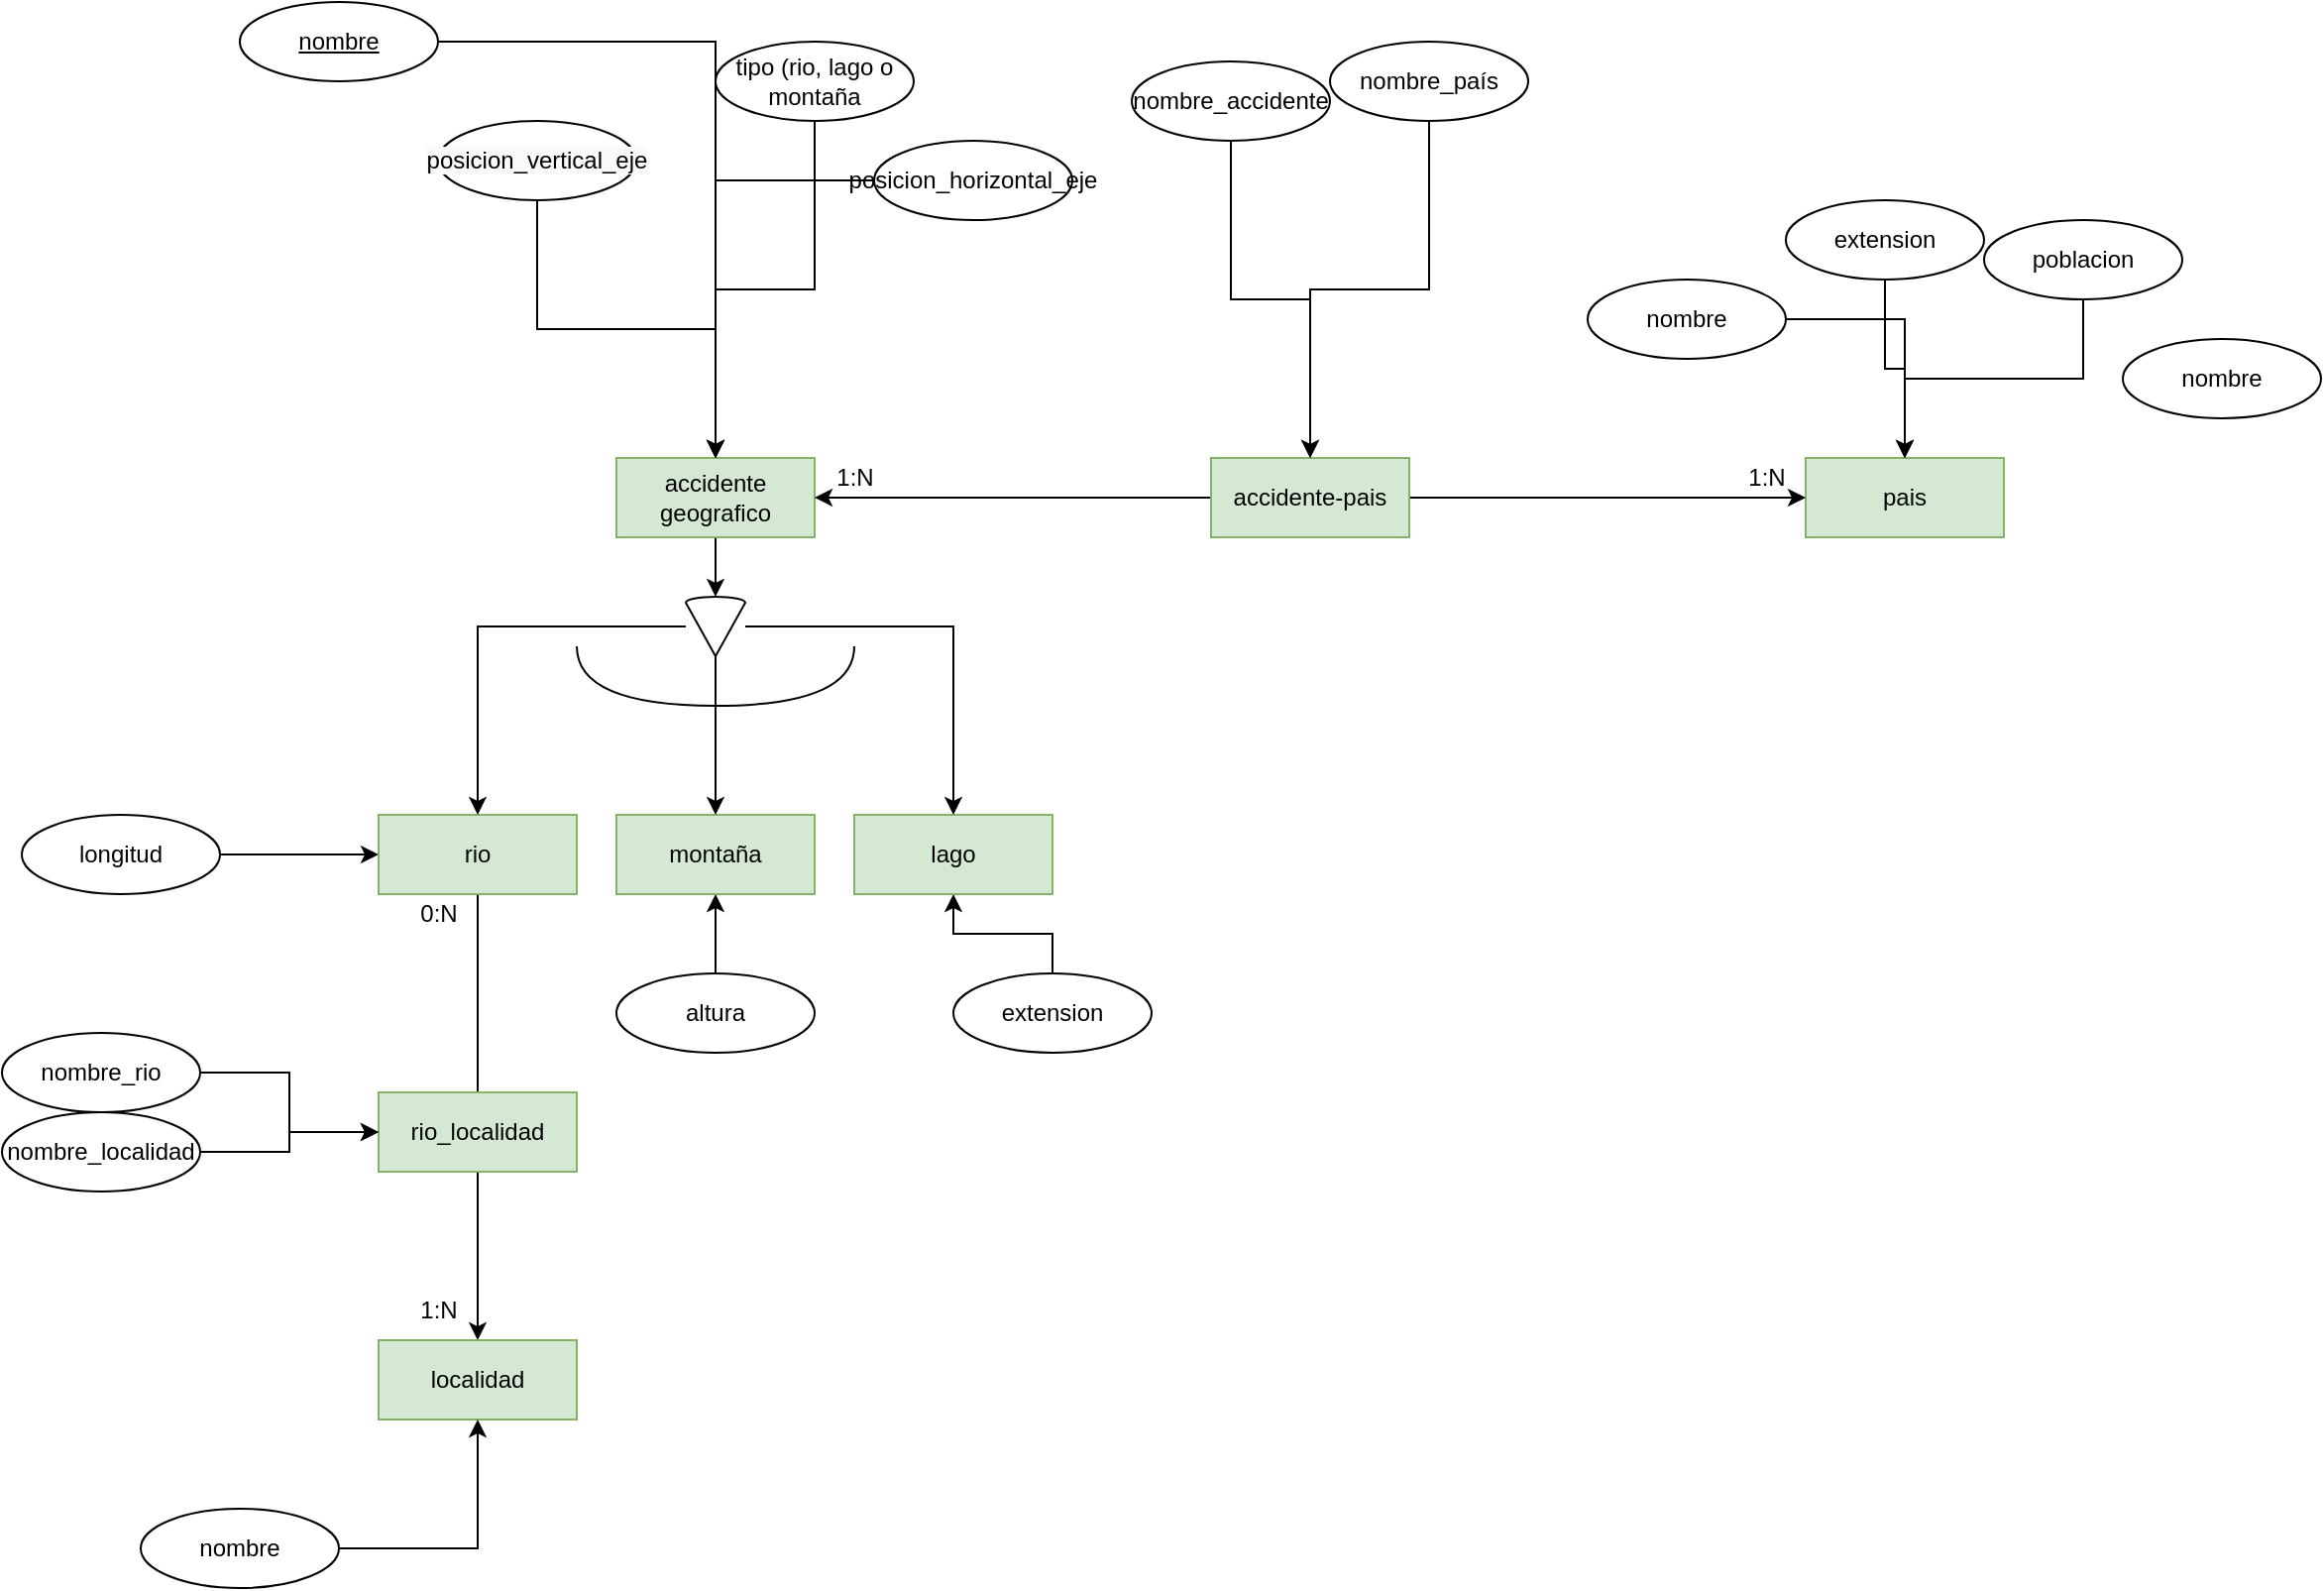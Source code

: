 <mxfile version="15.4.0" type="device"><diagram id="zwgzFQZMYBoOd3k8yS4c" name="Página-1"><mxGraphModel dx="2310" dy="2036" grid="1" gridSize="10" guides="1" tooltips="1" connect="1" arrows="1" fold="1" page="1" pageScale="1" pageWidth="827" pageHeight="1169" math="0" shadow="0"><root><mxCell id="0"/><mxCell id="1" parent="0"/><mxCell id="0MYa2KmcshMYaw2Rm3ZK-24" style="edgeStyle=orthogonalEdgeStyle;rounded=0;orthogonalLoop=1;jettySize=auto;html=1;" edge="1" parent="1" source="0MYa2KmcshMYaw2Rm3ZK-1" target="0MYa2KmcshMYaw2Rm3ZK-22"><mxGeometry relative="1" as="geometry"/></mxCell><mxCell id="0MYa2KmcshMYaw2Rm3ZK-1" value="accidente geografico" style="whiteSpace=wrap;html=1;align=center;fillColor=#d5e8d4;strokeColor=#82b366;" vertex="1" parent="1"><mxGeometry x="-250" y="120" width="100" height="40" as="geometry"/></mxCell><mxCell id="0MYa2KmcshMYaw2Rm3ZK-3" style="edgeStyle=orthogonalEdgeStyle;rounded=0;orthogonalLoop=1;jettySize=auto;html=1;" edge="1" parent="1" source="0MYa2KmcshMYaw2Rm3ZK-2" target="0MYa2KmcshMYaw2Rm3ZK-1"><mxGeometry relative="1" as="geometry"/></mxCell><mxCell id="0MYa2KmcshMYaw2Rm3ZK-2" value="tipo (rio, lago o montaña" style="ellipse;whiteSpace=wrap;html=1;align=center;" vertex="1" parent="1"><mxGeometry x="-200" y="-90" width="100" height="40" as="geometry"/></mxCell><mxCell id="0MYa2KmcshMYaw2Rm3ZK-6" style="edgeStyle=orthogonalEdgeStyle;rounded=0;orthogonalLoop=1;jettySize=auto;html=1;" edge="1" parent="1" source="0MYa2KmcshMYaw2Rm3ZK-4" target="0MYa2KmcshMYaw2Rm3ZK-1"><mxGeometry relative="1" as="geometry"/></mxCell><mxCell id="0MYa2KmcshMYaw2Rm3ZK-4" value="posicion_horizontal_eje" style="ellipse;whiteSpace=wrap;html=1;align=center;" vertex="1" parent="1"><mxGeometry x="-120" y="-40" width="100" height="40" as="geometry"/></mxCell><mxCell id="0MYa2KmcshMYaw2Rm3ZK-8" style="edgeStyle=orthogonalEdgeStyle;rounded=0;orthogonalLoop=1;jettySize=auto;html=1;" edge="1" parent="1" source="0MYa2KmcshMYaw2Rm3ZK-5" target="0MYa2KmcshMYaw2Rm3ZK-1"><mxGeometry relative="1" as="geometry"/></mxCell><mxCell id="0MYa2KmcshMYaw2Rm3ZK-5" value="&lt;span style=&quot;color: rgb(0 , 0 , 0) ; font-family: &amp;#34;helvetica&amp;#34; ; font-size: 12px ; font-style: normal ; font-weight: 400 ; letter-spacing: normal ; text-align: center ; text-indent: 0px ; text-transform: none ; word-spacing: 0px ; background-color: rgb(248 , 249 , 250) ; display: inline ; float: none&quot;&gt;posicion_vertical_eje&lt;/span&gt;" style="ellipse;whiteSpace=wrap;html=1;align=center;" vertex="1" parent="1"><mxGeometry x="-340" y="-50" width="100" height="40" as="geometry"/></mxCell><mxCell id="0MYa2KmcshMYaw2Rm3ZK-10" style="edgeStyle=orthogonalEdgeStyle;rounded=0;orthogonalLoop=1;jettySize=auto;html=1;" edge="1" parent="1" source="0MYa2KmcshMYaw2Rm3ZK-9" target="0MYa2KmcshMYaw2Rm3ZK-1"><mxGeometry relative="1" as="geometry"/></mxCell><mxCell id="0MYa2KmcshMYaw2Rm3ZK-9" value="&lt;u&gt;nombre&lt;/u&gt;" style="ellipse;whiteSpace=wrap;html=1;align=center;" vertex="1" parent="1"><mxGeometry x="-440" y="-110" width="100" height="40" as="geometry"/></mxCell><mxCell id="0MYa2KmcshMYaw2Rm3ZK-28" style="edgeStyle=orthogonalEdgeStyle;rounded=0;orthogonalLoop=1;jettySize=auto;html=1;" edge="1" parent="1" source="0MYa2KmcshMYaw2Rm3ZK-11" target="0MYa2KmcshMYaw2Rm3ZK-18"><mxGeometry relative="1" as="geometry"/></mxCell><mxCell id="0MYa2KmcshMYaw2Rm3ZK-11" value="longitud" style="ellipse;whiteSpace=wrap;html=1;align=center;" vertex="1" parent="1"><mxGeometry x="-550" y="300" width="100" height="40" as="geometry"/></mxCell><mxCell id="0MYa2KmcshMYaw2Rm3ZK-29" style="edgeStyle=orthogonalEdgeStyle;rounded=0;orthogonalLoop=1;jettySize=auto;html=1;" edge="1" parent="1" source="0MYa2KmcshMYaw2Rm3ZK-12" target="0MYa2KmcshMYaw2Rm3ZK-20"><mxGeometry relative="1" as="geometry"/></mxCell><mxCell id="0MYa2KmcshMYaw2Rm3ZK-12" value="altura" style="ellipse;whiteSpace=wrap;html=1;align=center;" vertex="1" parent="1"><mxGeometry x="-250" y="380" width="100" height="40" as="geometry"/></mxCell><mxCell id="0MYa2KmcshMYaw2Rm3ZK-30" style="edgeStyle=orthogonalEdgeStyle;rounded=0;orthogonalLoop=1;jettySize=auto;html=1;" edge="1" parent="1" source="0MYa2KmcshMYaw2Rm3ZK-13" target="0MYa2KmcshMYaw2Rm3ZK-21"><mxGeometry relative="1" as="geometry"/></mxCell><mxCell id="0MYa2KmcshMYaw2Rm3ZK-13" value="extension" style="ellipse;whiteSpace=wrap;html=1;align=center;" vertex="1" parent="1"><mxGeometry x="-80" y="380" width="100" height="40" as="geometry"/></mxCell><mxCell id="0MYa2KmcshMYaw2Rm3ZK-57" style="edgeStyle=orthogonalEdgeStyle;rounded=0;orthogonalLoop=1;jettySize=auto;html=1;" edge="1" parent="1" source="0MYa2KmcshMYaw2Rm3ZK-18" target="0MYa2KmcshMYaw2Rm3ZK-39"><mxGeometry relative="1" as="geometry"/></mxCell><mxCell id="0MYa2KmcshMYaw2Rm3ZK-18" value="rio" style="whiteSpace=wrap;html=1;align=center;fillColor=#d5e8d4;strokeColor=#82b366;" vertex="1" parent="1"><mxGeometry x="-370" y="300" width="100" height="40" as="geometry"/></mxCell><mxCell id="0MYa2KmcshMYaw2Rm3ZK-20" value="montaña" style="whiteSpace=wrap;html=1;align=center;fillColor=#d5e8d4;strokeColor=#82b366;" vertex="1" parent="1"><mxGeometry x="-250" y="300" width="100" height="40" as="geometry"/></mxCell><mxCell id="0MYa2KmcshMYaw2Rm3ZK-21" value="lago" style="whiteSpace=wrap;html=1;align=center;fillColor=#d5e8d4;strokeColor=#82b366;" vertex="1" parent="1"><mxGeometry x="-130" y="300" width="100" height="40" as="geometry"/></mxCell><mxCell id="0MYa2KmcshMYaw2Rm3ZK-25" style="edgeStyle=orthogonalEdgeStyle;rounded=0;orthogonalLoop=1;jettySize=auto;html=1;" edge="1" parent="1" source="0MYa2KmcshMYaw2Rm3ZK-22" target="0MYa2KmcshMYaw2Rm3ZK-18"><mxGeometry relative="1" as="geometry"/></mxCell><mxCell id="0MYa2KmcshMYaw2Rm3ZK-26" style="edgeStyle=orthogonalEdgeStyle;rounded=0;orthogonalLoop=1;jettySize=auto;html=1;" edge="1" parent="1" source="0MYa2KmcshMYaw2Rm3ZK-22" target="0MYa2KmcshMYaw2Rm3ZK-20"><mxGeometry relative="1" as="geometry"/></mxCell><mxCell id="0MYa2KmcshMYaw2Rm3ZK-27" style="edgeStyle=orthogonalEdgeStyle;rounded=0;orthogonalLoop=1;jettySize=auto;html=1;" edge="1" parent="1" source="0MYa2KmcshMYaw2Rm3ZK-22" target="0MYa2KmcshMYaw2Rm3ZK-21"><mxGeometry relative="1" as="geometry"/></mxCell><mxCell id="0MYa2KmcshMYaw2Rm3ZK-22" value="" style="verticalLabelPosition=bottom;verticalAlign=top;html=1;shape=mxgraph.basic.cone2;dx=0.5;dy=0.9;rotation=-180;" vertex="1" parent="1"><mxGeometry x="-215" y="190" width="30" height="30" as="geometry"/></mxCell><mxCell id="0MYa2KmcshMYaw2Rm3ZK-23" value="" style="shape=requiredInterface;html=1;verticalLabelPosition=bottom;sketch=0;rotation=90;" vertex="1" parent="1"><mxGeometry x="-215" y="160" width="30" height="140" as="geometry"/></mxCell><mxCell id="0MYa2KmcshMYaw2Rm3ZK-31" value="pais" style="whiteSpace=wrap;html=1;align=center;fillColor=#d5e8d4;strokeColor=#82b366;" vertex="1" parent="1"><mxGeometry x="350" y="120" width="100" height="40" as="geometry"/></mxCell><mxCell id="0MYa2KmcshMYaw2Rm3ZK-35" style="edgeStyle=orthogonalEdgeStyle;rounded=0;orthogonalLoop=1;jettySize=auto;html=1;" edge="1" parent="1" source="0MYa2KmcshMYaw2Rm3ZK-32" target="0MYa2KmcshMYaw2Rm3ZK-31"><mxGeometry relative="1" as="geometry"/></mxCell><mxCell id="0MYa2KmcshMYaw2Rm3ZK-32" value="nombre" style="ellipse;whiteSpace=wrap;html=1;align=center;" vertex="1" parent="1"><mxGeometry x="240" y="30" width="100" height="40" as="geometry"/></mxCell><mxCell id="0MYa2KmcshMYaw2Rm3ZK-36" style="edgeStyle=orthogonalEdgeStyle;rounded=0;orthogonalLoop=1;jettySize=auto;html=1;" edge="1" parent="1" source="0MYa2KmcshMYaw2Rm3ZK-33" target="0MYa2KmcshMYaw2Rm3ZK-31"><mxGeometry relative="1" as="geometry"/></mxCell><mxCell id="0MYa2KmcshMYaw2Rm3ZK-33" value="extension" style="ellipse;whiteSpace=wrap;html=1;align=center;" vertex="1" parent="1"><mxGeometry x="340" y="-10" width="100" height="40" as="geometry"/></mxCell><mxCell id="0MYa2KmcshMYaw2Rm3ZK-38" style="edgeStyle=orthogonalEdgeStyle;rounded=0;orthogonalLoop=1;jettySize=auto;html=1;" edge="1" parent="1" source="0MYa2KmcshMYaw2Rm3ZK-34" target="0MYa2KmcshMYaw2Rm3ZK-31"><mxGeometry relative="1" as="geometry"/></mxCell><mxCell id="0MYa2KmcshMYaw2Rm3ZK-34" value="poblacion" style="ellipse;whiteSpace=wrap;html=1;align=center;" vertex="1" parent="1"><mxGeometry x="440" width="100" height="40" as="geometry"/></mxCell><mxCell id="0MYa2KmcshMYaw2Rm3ZK-39" value="localidad" style="whiteSpace=wrap;html=1;align=center;fillColor=#d5e8d4;strokeColor=#82b366;" vertex="1" parent="1"><mxGeometry x="-370" y="565" width="100" height="40" as="geometry"/></mxCell><mxCell id="0MYa2KmcshMYaw2Rm3ZK-40" value="nombre" style="ellipse;whiteSpace=wrap;html=1;align=center;" vertex="1" parent="1"><mxGeometry x="510" y="60" width="100" height="40" as="geometry"/></mxCell><mxCell id="0MYa2KmcshMYaw2Rm3ZK-44" value="1:N" style="text;html=1;resizable=0;autosize=1;align=center;verticalAlign=middle;points=[];fillColor=none;strokeColor=none;rounded=0;" vertex="1" parent="1"><mxGeometry x="315" y="120" width="30" height="20" as="geometry"/></mxCell><mxCell id="0MYa2KmcshMYaw2Rm3ZK-45" value="1:N" style="text;html=1;resizable=0;autosize=1;align=center;verticalAlign=middle;points=[];fillColor=none;strokeColor=none;rounded=0;" vertex="1" parent="1"><mxGeometry x="-145" y="120" width="30" height="20" as="geometry"/></mxCell><mxCell id="0MYa2KmcshMYaw2Rm3ZK-51" style="edgeStyle=orthogonalEdgeStyle;rounded=0;orthogonalLoop=1;jettySize=auto;html=1;" edge="1" parent="1" source="0MYa2KmcshMYaw2Rm3ZK-46" target="0MYa2KmcshMYaw2Rm3ZK-1"><mxGeometry relative="1" as="geometry"/></mxCell><mxCell id="0MYa2KmcshMYaw2Rm3ZK-52" style="edgeStyle=orthogonalEdgeStyle;rounded=0;orthogonalLoop=1;jettySize=auto;html=1;" edge="1" parent="1" source="0MYa2KmcshMYaw2Rm3ZK-46" target="0MYa2KmcshMYaw2Rm3ZK-31"><mxGeometry relative="1" as="geometry"/></mxCell><mxCell id="0MYa2KmcshMYaw2Rm3ZK-46" value="accidente-pais" style="whiteSpace=wrap;html=1;align=center;fillColor=#d5e8d4;strokeColor=#82b366;" vertex="1" parent="1"><mxGeometry x="50" y="120" width="100" height="40" as="geometry"/></mxCell><mxCell id="0MYa2KmcshMYaw2Rm3ZK-49" style="edgeStyle=orthogonalEdgeStyle;rounded=0;orthogonalLoop=1;jettySize=auto;html=1;" edge="1" parent="1" source="0MYa2KmcshMYaw2Rm3ZK-47" target="0MYa2KmcshMYaw2Rm3ZK-46"><mxGeometry relative="1" as="geometry"/></mxCell><mxCell id="0MYa2KmcshMYaw2Rm3ZK-47" value="nombre_accidente" style="ellipse;whiteSpace=wrap;html=1;align=center;" vertex="1" parent="1"><mxGeometry x="10" y="-80" width="100" height="40" as="geometry"/></mxCell><mxCell id="0MYa2KmcshMYaw2Rm3ZK-50" style="edgeStyle=orthogonalEdgeStyle;rounded=0;orthogonalLoop=1;jettySize=auto;html=1;" edge="1" parent="1" source="0MYa2KmcshMYaw2Rm3ZK-48" target="0MYa2KmcshMYaw2Rm3ZK-46"><mxGeometry relative="1" as="geometry"/></mxCell><mxCell id="0MYa2KmcshMYaw2Rm3ZK-48" value="nombre_país" style="ellipse;whiteSpace=wrap;html=1;align=center;" vertex="1" parent="1"><mxGeometry x="110" y="-90" width="100" height="40" as="geometry"/></mxCell><mxCell id="0MYa2KmcshMYaw2Rm3ZK-55" style="edgeStyle=orthogonalEdgeStyle;rounded=0;orthogonalLoop=1;jettySize=auto;html=1;" edge="1" parent="1" source="0MYa2KmcshMYaw2Rm3ZK-53" target="0MYa2KmcshMYaw2Rm3ZK-39"><mxGeometry relative="1" as="geometry"/></mxCell><mxCell id="0MYa2KmcshMYaw2Rm3ZK-53" value="nombre" style="ellipse;whiteSpace=wrap;html=1;align=center;" vertex="1" parent="1"><mxGeometry x="-490" y="650" width="100" height="40" as="geometry"/></mxCell><mxCell id="0MYa2KmcshMYaw2Rm3ZK-58" value="1:N" style="text;html=1;resizable=0;autosize=1;align=center;verticalAlign=middle;points=[];fillColor=none;strokeColor=none;rounded=0;" vertex="1" parent="1"><mxGeometry x="-355" y="540" width="30" height="20" as="geometry"/></mxCell><mxCell id="0MYa2KmcshMYaw2Rm3ZK-59" value="0:N" style="text;html=1;resizable=0;autosize=1;align=center;verticalAlign=middle;points=[];fillColor=none;strokeColor=none;rounded=0;" vertex="1" parent="1"><mxGeometry x="-355" y="340" width="30" height="20" as="geometry"/></mxCell><mxCell id="0MYa2KmcshMYaw2Rm3ZK-60" value="rio_localidad" style="whiteSpace=wrap;html=1;align=center;fillColor=#d5e8d4;strokeColor=#82b366;" vertex="1" parent="1"><mxGeometry x="-370" y="440" width="100" height="40" as="geometry"/></mxCell><mxCell id="0MYa2KmcshMYaw2Rm3ZK-64" style="edgeStyle=orthogonalEdgeStyle;rounded=0;orthogonalLoop=1;jettySize=auto;html=1;" edge="1" parent="1" source="0MYa2KmcshMYaw2Rm3ZK-61" target="0MYa2KmcshMYaw2Rm3ZK-60"><mxGeometry relative="1" as="geometry"/></mxCell><mxCell id="0MYa2KmcshMYaw2Rm3ZK-61" value="nombre_localidad" style="ellipse;whiteSpace=wrap;html=1;align=center;" vertex="1" parent="1"><mxGeometry x="-560" y="450" width="100" height="40" as="geometry"/></mxCell><mxCell id="0MYa2KmcshMYaw2Rm3ZK-63" style="edgeStyle=orthogonalEdgeStyle;rounded=0;orthogonalLoop=1;jettySize=auto;html=1;" edge="1" parent="1" source="0MYa2KmcshMYaw2Rm3ZK-62" target="0MYa2KmcshMYaw2Rm3ZK-60"><mxGeometry relative="1" as="geometry"/></mxCell><mxCell id="0MYa2KmcshMYaw2Rm3ZK-62" value="nombre_rio" style="ellipse;whiteSpace=wrap;html=1;align=center;" vertex="1" parent="1"><mxGeometry x="-560" y="410" width="100" height="40" as="geometry"/></mxCell></root></mxGraphModel></diagram></mxfile>